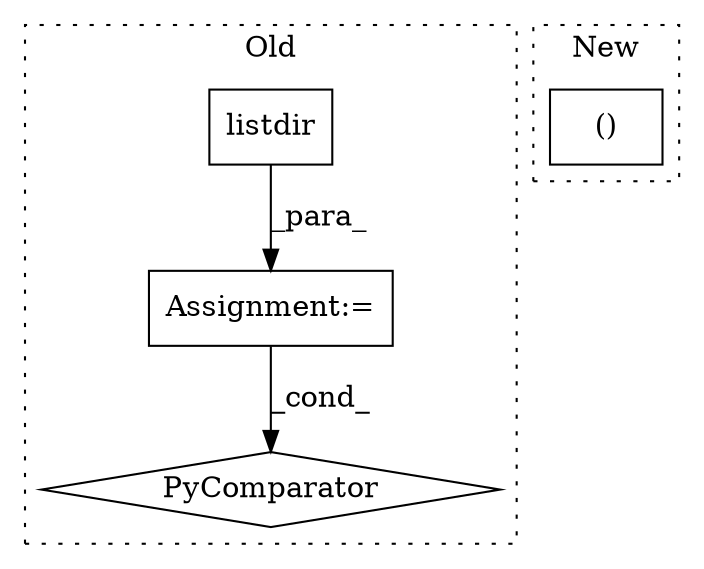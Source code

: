 digraph G {
subgraph cluster0 {
1 [label="listdir" a="32" s="3117,3135" l="8,1" shape="box"];
3 [label="Assignment:=" a="7" s="3107" l="52" shape="box"];
4 [label="PyComparator" a="113" s="3107" l="52" shape="diamond"];
label = "Old";
style="dotted";
}
subgraph cluster1 {
2 [label="()" a="106" s="3490" l="39" shape="box"];
label = "New";
style="dotted";
}
1 -> 3 [label="_para_"];
3 -> 4 [label="_cond_"];
}